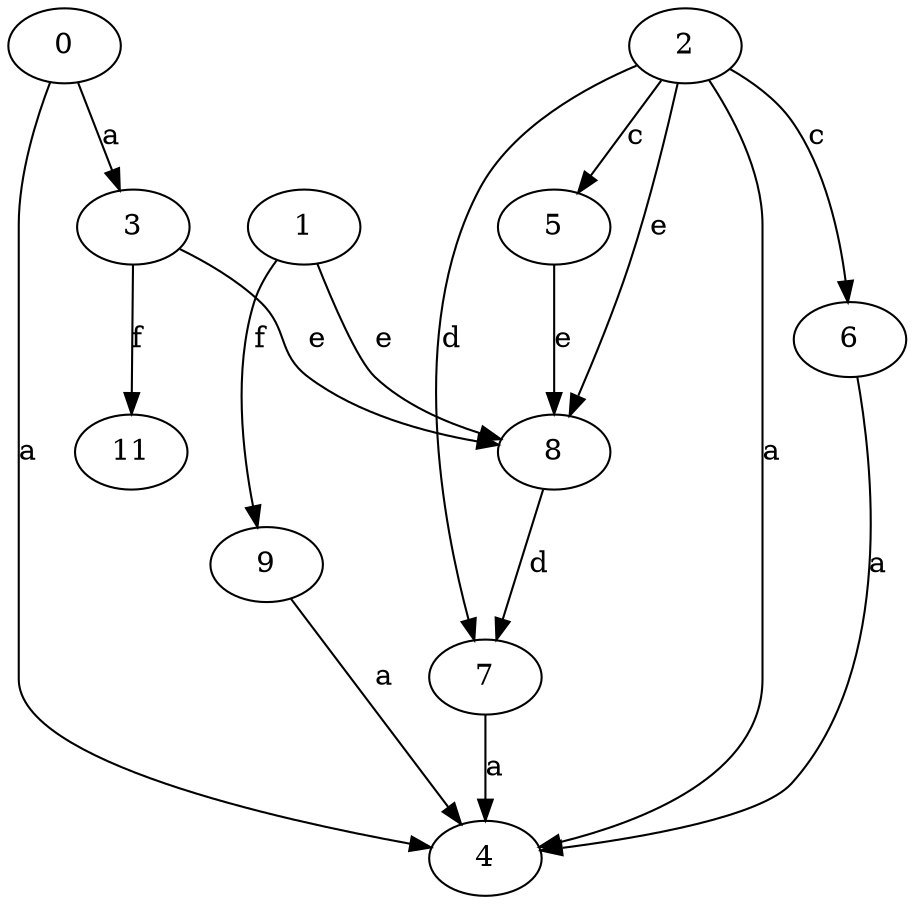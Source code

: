 strict digraph  {
0;
1;
2;
3;
4;
5;
6;
7;
8;
9;
11;
0 -> 3  [label=a];
0 -> 4  [label=a];
1 -> 8  [label=e];
1 -> 9  [label=f];
2 -> 4  [label=a];
2 -> 5  [label=c];
2 -> 6  [label=c];
2 -> 7  [label=d];
2 -> 8  [label=e];
3 -> 8  [label=e];
3 -> 11  [label=f];
5 -> 8  [label=e];
6 -> 4  [label=a];
7 -> 4  [label=a];
8 -> 7  [label=d];
9 -> 4  [label=a];
}
